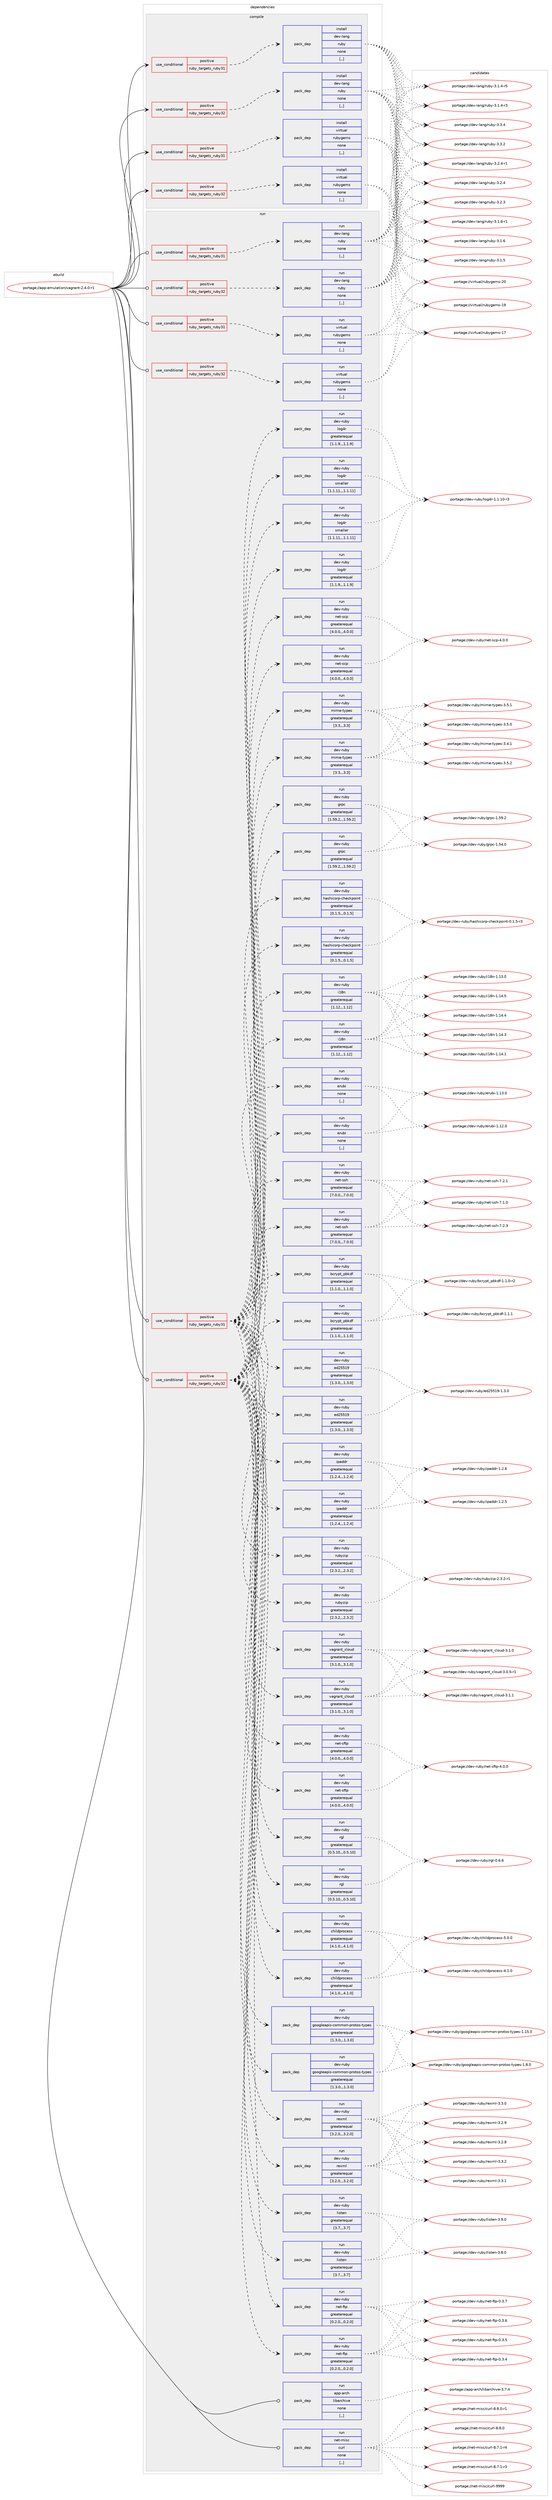 digraph prolog {

# *************
# Graph options
# *************

newrank=true;
concentrate=true;
compound=true;
graph [rankdir=LR,fontname=Helvetica,fontsize=10,ranksep=1.5];#, ranksep=2.5, nodesep=0.2];
edge  [arrowhead=vee];
node  [fontname=Helvetica,fontsize=10];

# **********
# The ebuild
# **********

subgraph cluster_leftcol {
color=gray;
label=<<i>ebuild</i>>;
id [label="portage://app-emulation/vagrant-2.4.0-r1", color=red, width=4, href="../app-emulation/vagrant-2.4.0-r1.svg"];
}

# ****************
# The dependencies
# ****************

subgraph cluster_midcol {
color=gray;
label=<<i>dependencies</i>>;
subgraph cluster_compile {
fillcolor="#eeeeee";
style=filled;
label=<<i>compile</i>>;
subgraph cond8923 {
dependency31355 [label=<<TABLE BORDER="0" CELLBORDER="1" CELLSPACING="0" CELLPADDING="4"><TR><TD ROWSPAN="3" CELLPADDING="10">use_conditional</TD></TR><TR><TD>positive</TD></TR><TR><TD>ruby_targets_ruby31</TD></TR></TABLE>>, shape=none, color=red];
subgraph pack22096 {
dependency31356 [label=<<TABLE BORDER="0" CELLBORDER="1" CELLSPACING="0" CELLPADDING="4" WIDTH="220"><TR><TD ROWSPAN="6" CELLPADDING="30">pack_dep</TD></TR><TR><TD WIDTH="110">install</TD></TR><TR><TD>dev-lang</TD></TR><TR><TD>ruby</TD></TR><TR><TD>none</TD></TR><TR><TD>[,,]</TD></TR></TABLE>>, shape=none, color=blue];
}
dependency31355:e -> dependency31356:w [weight=20,style="dashed",arrowhead="vee"];
}
id:e -> dependency31355:w [weight=20,style="solid",arrowhead="vee"];
subgraph cond8924 {
dependency31357 [label=<<TABLE BORDER="0" CELLBORDER="1" CELLSPACING="0" CELLPADDING="4"><TR><TD ROWSPAN="3" CELLPADDING="10">use_conditional</TD></TR><TR><TD>positive</TD></TR><TR><TD>ruby_targets_ruby31</TD></TR></TABLE>>, shape=none, color=red];
subgraph pack22097 {
dependency31358 [label=<<TABLE BORDER="0" CELLBORDER="1" CELLSPACING="0" CELLPADDING="4" WIDTH="220"><TR><TD ROWSPAN="6" CELLPADDING="30">pack_dep</TD></TR><TR><TD WIDTH="110">install</TD></TR><TR><TD>virtual</TD></TR><TR><TD>rubygems</TD></TR><TR><TD>none</TD></TR><TR><TD>[,,]</TD></TR></TABLE>>, shape=none, color=blue];
}
dependency31357:e -> dependency31358:w [weight=20,style="dashed",arrowhead="vee"];
}
id:e -> dependency31357:w [weight=20,style="solid",arrowhead="vee"];
subgraph cond8925 {
dependency31359 [label=<<TABLE BORDER="0" CELLBORDER="1" CELLSPACING="0" CELLPADDING="4"><TR><TD ROWSPAN="3" CELLPADDING="10">use_conditional</TD></TR><TR><TD>positive</TD></TR><TR><TD>ruby_targets_ruby32</TD></TR></TABLE>>, shape=none, color=red];
subgraph pack22098 {
dependency31360 [label=<<TABLE BORDER="0" CELLBORDER="1" CELLSPACING="0" CELLPADDING="4" WIDTH="220"><TR><TD ROWSPAN="6" CELLPADDING="30">pack_dep</TD></TR><TR><TD WIDTH="110">install</TD></TR><TR><TD>dev-lang</TD></TR><TR><TD>ruby</TD></TR><TR><TD>none</TD></TR><TR><TD>[,,]</TD></TR></TABLE>>, shape=none, color=blue];
}
dependency31359:e -> dependency31360:w [weight=20,style="dashed",arrowhead="vee"];
}
id:e -> dependency31359:w [weight=20,style="solid",arrowhead="vee"];
subgraph cond8926 {
dependency31361 [label=<<TABLE BORDER="0" CELLBORDER="1" CELLSPACING="0" CELLPADDING="4"><TR><TD ROWSPAN="3" CELLPADDING="10">use_conditional</TD></TR><TR><TD>positive</TD></TR><TR><TD>ruby_targets_ruby32</TD></TR></TABLE>>, shape=none, color=red];
subgraph pack22099 {
dependency31362 [label=<<TABLE BORDER="0" CELLBORDER="1" CELLSPACING="0" CELLPADDING="4" WIDTH="220"><TR><TD ROWSPAN="6" CELLPADDING="30">pack_dep</TD></TR><TR><TD WIDTH="110">install</TD></TR><TR><TD>virtual</TD></TR><TR><TD>rubygems</TD></TR><TR><TD>none</TD></TR><TR><TD>[,,]</TD></TR></TABLE>>, shape=none, color=blue];
}
dependency31361:e -> dependency31362:w [weight=20,style="dashed",arrowhead="vee"];
}
id:e -> dependency31361:w [weight=20,style="solid",arrowhead="vee"];
}
subgraph cluster_compileandrun {
fillcolor="#eeeeee";
style=filled;
label=<<i>compile and run</i>>;
}
subgraph cluster_run {
fillcolor="#eeeeee";
style=filled;
label=<<i>run</i>>;
subgraph cond8927 {
dependency31363 [label=<<TABLE BORDER="0" CELLBORDER="1" CELLSPACING="0" CELLPADDING="4"><TR><TD ROWSPAN="3" CELLPADDING="10">use_conditional</TD></TR><TR><TD>positive</TD></TR><TR><TD>ruby_targets_ruby31</TD></TR></TABLE>>, shape=none, color=red];
subgraph pack22100 {
dependency31364 [label=<<TABLE BORDER="0" CELLBORDER="1" CELLSPACING="0" CELLPADDING="4" WIDTH="220"><TR><TD ROWSPAN="6" CELLPADDING="30">pack_dep</TD></TR><TR><TD WIDTH="110">run</TD></TR><TR><TD>dev-lang</TD></TR><TR><TD>ruby</TD></TR><TR><TD>none</TD></TR><TR><TD>[,,]</TD></TR></TABLE>>, shape=none, color=blue];
}
dependency31363:e -> dependency31364:w [weight=20,style="dashed",arrowhead="vee"];
}
id:e -> dependency31363:w [weight=20,style="solid",arrowhead="odot"];
subgraph cond8928 {
dependency31365 [label=<<TABLE BORDER="0" CELLBORDER="1" CELLSPACING="0" CELLPADDING="4"><TR><TD ROWSPAN="3" CELLPADDING="10">use_conditional</TD></TR><TR><TD>positive</TD></TR><TR><TD>ruby_targets_ruby31</TD></TR></TABLE>>, shape=none, color=red];
subgraph pack22101 {
dependency31366 [label=<<TABLE BORDER="0" CELLBORDER="1" CELLSPACING="0" CELLPADDING="4" WIDTH="220"><TR><TD ROWSPAN="6" CELLPADDING="30">pack_dep</TD></TR><TR><TD WIDTH="110">run</TD></TR><TR><TD>dev-ruby</TD></TR><TR><TD>bcrypt_pbkdf</TD></TR><TR><TD>greaterequal</TD></TR><TR><TD>[1.1.0,,,1.1.0]</TD></TR></TABLE>>, shape=none, color=blue];
}
dependency31365:e -> dependency31366:w [weight=20,style="dashed",arrowhead="vee"];
subgraph pack22102 {
dependency31367 [label=<<TABLE BORDER="0" CELLBORDER="1" CELLSPACING="0" CELLPADDING="4" WIDTH="220"><TR><TD ROWSPAN="6" CELLPADDING="30">pack_dep</TD></TR><TR><TD WIDTH="110">run</TD></TR><TR><TD>dev-ruby</TD></TR><TR><TD>childprocess</TD></TR><TR><TD>greaterequal</TD></TR><TR><TD>[4.1.0,,,4.1.0]</TD></TR></TABLE>>, shape=none, color=blue];
}
dependency31365:e -> dependency31367:w [weight=20,style="dashed",arrowhead="vee"];
subgraph pack22103 {
dependency31368 [label=<<TABLE BORDER="0" CELLBORDER="1" CELLSPACING="0" CELLPADDING="4" WIDTH="220"><TR><TD ROWSPAN="6" CELLPADDING="30">pack_dep</TD></TR><TR><TD WIDTH="110">run</TD></TR><TR><TD>dev-ruby</TD></TR><TR><TD>ed25519</TD></TR><TR><TD>greaterequal</TD></TR><TR><TD>[1.3.0,,,1.3.0]</TD></TR></TABLE>>, shape=none, color=blue];
}
dependency31365:e -> dependency31368:w [weight=20,style="dashed",arrowhead="vee"];
subgraph pack22104 {
dependency31369 [label=<<TABLE BORDER="0" CELLBORDER="1" CELLSPACING="0" CELLPADDING="4" WIDTH="220"><TR><TD ROWSPAN="6" CELLPADDING="30">pack_dep</TD></TR><TR><TD WIDTH="110">run</TD></TR><TR><TD>dev-ruby</TD></TR><TR><TD>erubi</TD></TR><TR><TD>none</TD></TR><TR><TD>[,,]</TD></TR></TABLE>>, shape=none, color=blue];
}
dependency31365:e -> dependency31369:w [weight=20,style="dashed",arrowhead="vee"];
subgraph pack22105 {
dependency31370 [label=<<TABLE BORDER="0" CELLBORDER="1" CELLSPACING="0" CELLPADDING="4" WIDTH="220"><TR><TD ROWSPAN="6" CELLPADDING="30">pack_dep</TD></TR><TR><TD WIDTH="110">run</TD></TR><TR><TD>dev-ruby</TD></TR><TR><TD>googleapis-common-protos-types</TD></TR><TR><TD>greaterequal</TD></TR><TR><TD>[1.3.0,,,1.3.0]</TD></TR></TABLE>>, shape=none, color=blue];
}
dependency31365:e -> dependency31370:w [weight=20,style="dashed",arrowhead="vee"];
subgraph pack22106 {
dependency31371 [label=<<TABLE BORDER="0" CELLBORDER="1" CELLSPACING="0" CELLPADDING="4" WIDTH="220"><TR><TD ROWSPAN="6" CELLPADDING="30">pack_dep</TD></TR><TR><TD WIDTH="110">run</TD></TR><TR><TD>dev-ruby</TD></TR><TR><TD>grpc</TD></TR><TR><TD>greaterequal</TD></TR><TR><TD>[1.59.2,,,1.59.2]</TD></TR></TABLE>>, shape=none, color=blue];
}
dependency31365:e -> dependency31371:w [weight=20,style="dashed",arrowhead="vee"];
subgraph pack22107 {
dependency31372 [label=<<TABLE BORDER="0" CELLBORDER="1" CELLSPACING="0" CELLPADDING="4" WIDTH="220"><TR><TD ROWSPAN="6" CELLPADDING="30">pack_dep</TD></TR><TR><TD WIDTH="110">run</TD></TR><TR><TD>dev-ruby</TD></TR><TR><TD>hashicorp-checkpoint</TD></TR><TR><TD>greaterequal</TD></TR><TR><TD>[0.1.5,,,0.1.5]</TD></TR></TABLE>>, shape=none, color=blue];
}
dependency31365:e -> dependency31372:w [weight=20,style="dashed",arrowhead="vee"];
subgraph pack22108 {
dependency31373 [label=<<TABLE BORDER="0" CELLBORDER="1" CELLSPACING="0" CELLPADDING="4" WIDTH="220"><TR><TD ROWSPAN="6" CELLPADDING="30">pack_dep</TD></TR><TR><TD WIDTH="110">run</TD></TR><TR><TD>dev-ruby</TD></TR><TR><TD>i18n</TD></TR><TR><TD>greaterequal</TD></TR><TR><TD>[1.12,,,1.12]</TD></TR></TABLE>>, shape=none, color=blue];
}
dependency31365:e -> dependency31373:w [weight=20,style="dashed",arrowhead="vee"];
subgraph pack22109 {
dependency31374 [label=<<TABLE BORDER="0" CELLBORDER="1" CELLSPACING="0" CELLPADDING="4" WIDTH="220"><TR><TD ROWSPAN="6" CELLPADDING="30">pack_dep</TD></TR><TR><TD WIDTH="110">run</TD></TR><TR><TD>dev-ruby</TD></TR><TR><TD>listen</TD></TR><TR><TD>greaterequal</TD></TR><TR><TD>[3.7,,,3.7]</TD></TR></TABLE>>, shape=none, color=blue];
}
dependency31365:e -> dependency31374:w [weight=20,style="dashed",arrowhead="vee"];
subgraph pack22110 {
dependency31375 [label=<<TABLE BORDER="0" CELLBORDER="1" CELLSPACING="0" CELLPADDING="4" WIDTH="220"><TR><TD ROWSPAN="6" CELLPADDING="30">pack_dep</TD></TR><TR><TD WIDTH="110">run</TD></TR><TR><TD>dev-ruby</TD></TR><TR><TD>log4r</TD></TR><TR><TD>greaterequal</TD></TR><TR><TD>[1.1.9,,,1.1.9]</TD></TR></TABLE>>, shape=none, color=blue];
}
dependency31365:e -> dependency31375:w [weight=20,style="dashed",arrowhead="vee"];
subgraph pack22111 {
dependency31376 [label=<<TABLE BORDER="0" CELLBORDER="1" CELLSPACING="0" CELLPADDING="4" WIDTH="220"><TR><TD ROWSPAN="6" CELLPADDING="30">pack_dep</TD></TR><TR><TD WIDTH="110">run</TD></TR><TR><TD>dev-ruby</TD></TR><TR><TD>log4r</TD></TR><TR><TD>smaller</TD></TR><TR><TD>[1.1.11,,,1.1.11]</TD></TR></TABLE>>, shape=none, color=blue];
}
dependency31365:e -> dependency31376:w [weight=20,style="dashed",arrowhead="vee"];
subgraph pack22112 {
dependency31377 [label=<<TABLE BORDER="0" CELLBORDER="1" CELLSPACING="0" CELLPADDING="4" WIDTH="220"><TR><TD ROWSPAN="6" CELLPADDING="30">pack_dep</TD></TR><TR><TD WIDTH="110">run</TD></TR><TR><TD>dev-ruby</TD></TR><TR><TD>mime-types</TD></TR><TR><TD>greaterequal</TD></TR><TR><TD>[3.3,,,3.3]</TD></TR></TABLE>>, shape=none, color=blue];
}
dependency31365:e -> dependency31377:w [weight=20,style="dashed",arrowhead="vee"];
subgraph pack22113 {
dependency31378 [label=<<TABLE BORDER="0" CELLBORDER="1" CELLSPACING="0" CELLPADDING="4" WIDTH="220"><TR><TD ROWSPAN="6" CELLPADDING="30">pack_dep</TD></TR><TR><TD WIDTH="110">run</TD></TR><TR><TD>dev-ruby</TD></TR><TR><TD>net-ftp</TD></TR><TR><TD>greaterequal</TD></TR><TR><TD>[0.2.0,,,0.2.0]</TD></TR></TABLE>>, shape=none, color=blue];
}
dependency31365:e -> dependency31378:w [weight=20,style="dashed",arrowhead="vee"];
subgraph pack22114 {
dependency31379 [label=<<TABLE BORDER="0" CELLBORDER="1" CELLSPACING="0" CELLPADDING="4" WIDTH="220"><TR><TD ROWSPAN="6" CELLPADDING="30">pack_dep</TD></TR><TR><TD WIDTH="110">run</TD></TR><TR><TD>dev-ruby</TD></TR><TR><TD>net-ssh</TD></TR><TR><TD>greaterequal</TD></TR><TR><TD>[7.0.0,,,7.0.0]</TD></TR></TABLE>>, shape=none, color=blue];
}
dependency31365:e -> dependency31379:w [weight=20,style="dashed",arrowhead="vee"];
subgraph pack22115 {
dependency31380 [label=<<TABLE BORDER="0" CELLBORDER="1" CELLSPACING="0" CELLPADDING="4" WIDTH="220"><TR><TD ROWSPAN="6" CELLPADDING="30">pack_dep</TD></TR><TR><TD WIDTH="110">run</TD></TR><TR><TD>dev-ruby</TD></TR><TR><TD>net-sftp</TD></TR><TR><TD>greaterequal</TD></TR><TR><TD>[4.0.0,,,4.0.0]</TD></TR></TABLE>>, shape=none, color=blue];
}
dependency31365:e -> dependency31380:w [weight=20,style="dashed",arrowhead="vee"];
subgraph pack22116 {
dependency31381 [label=<<TABLE BORDER="0" CELLBORDER="1" CELLSPACING="0" CELLPADDING="4" WIDTH="220"><TR><TD ROWSPAN="6" CELLPADDING="30">pack_dep</TD></TR><TR><TD WIDTH="110">run</TD></TR><TR><TD>dev-ruby</TD></TR><TR><TD>net-scp</TD></TR><TR><TD>greaterequal</TD></TR><TR><TD>[4.0.0,,,4.0.0]</TD></TR></TABLE>>, shape=none, color=blue];
}
dependency31365:e -> dependency31381:w [weight=20,style="dashed",arrowhead="vee"];
subgraph pack22117 {
dependency31382 [label=<<TABLE BORDER="0" CELLBORDER="1" CELLSPACING="0" CELLPADDING="4" WIDTH="220"><TR><TD ROWSPAN="6" CELLPADDING="30">pack_dep</TD></TR><TR><TD WIDTH="110">run</TD></TR><TR><TD>dev-ruby</TD></TR><TR><TD>rexml</TD></TR><TR><TD>greaterequal</TD></TR><TR><TD>[3.2.0,,,3.2.0]</TD></TR></TABLE>>, shape=none, color=blue];
}
dependency31365:e -> dependency31382:w [weight=20,style="dashed",arrowhead="vee"];
subgraph pack22118 {
dependency31383 [label=<<TABLE BORDER="0" CELLBORDER="1" CELLSPACING="0" CELLPADDING="4" WIDTH="220"><TR><TD ROWSPAN="6" CELLPADDING="30">pack_dep</TD></TR><TR><TD WIDTH="110">run</TD></TR><TR><TD>dev-ruby</TD></TR><TR><TD>rgl</TD></TR><TR><TD>greaterequal</TD></TR><TR><TD>[0.5.10,,,0.5.10]</TD></TR></TABLE>>, shape=none, color=blue];
}
dependency31365:e -> dependency31383:w [weight=20,style="dashed",arrowhead="vee"];
subgraph pack22119 {
dependency31384 [label=<<TABLE BORDER="0" CELLBORDER="1" CELLSPACING="0" CELLPADDING="4" WIDTH="220"><TR><TD ROWSPAN="6" CELLPADDING="30">pack_dep</TD></TR><TR><TD WIDTH="110">run</TD></TR><TR><TD>dev-ruby</TD></TR><TR><TD>rubyzip</TD></TR><TR><TD>greaterequal</TD></TR><TR><TD>[2.3.2,,,2.3.2]</TD></TR></TABLE>>, shape=none, color=blue];
}
dependency31365:e -> dependency31384:w [weight=20,style="dashed",arrowhead="vee"];
subgraph pack22120 {
dependency31385 [label=<<TABLE BORDER="0" CELLBORDER="1" CELLSPACING="0" CELLPADDING="4" WIDTH="220"><TR><TD ROWSPAN="6" CELLPADDING="30">pack_dep</TD></TR><TR><TD WIDTH="110">run</TD></TR><TR><TD>dev-ruby</TD></TR><TR><TD>vagrant_cloud</TD></TR><TR><TD>greaterequal</TD></TR><TR><TD>[3.1.0,,,3.1.0]</TD></TR></TABLE>>, shape=none, color=blue];
}
dependency31365:e -> dependency31385:w [weight=20,style="dashed",arrowhead="vee"];
subgraph pack22121 {
dependency31386 [label=<<TABLE BORDER="0" CELLBORDER="1" CELLSPACING="0" CELLPADDING="4" WIDTH="220"><TR><TD ROWSPAN="6" CELLPADDING="30">pack_dep</TD></TR><TR><TD WIDTH="110">run</TD></TR><TR><TD>dev-ruby</TD></TR><TR><TD>ipaddr</TD></TR><TR><TD>greaterequal</TD></TR><TR><TD>[1.2.4,,,1.2.4]</TD></TR></TABLE>>, shape=none, color=blue];
}
dependency31365:e -> dependency31386:w [weight=20,style="dashed",arrowhead="vee"];
}
id:e -> dependency31365:w [weight=20,style="solid",arrowhead="odot"];
subgraph cond8929 {
dependency31387 [label=<<TABLE BORDER="0" CELLBORDER="1" CELLSPACING="0" CELLPADDING="4"><TR><TD ROWSPAN="3" CELLPADDING="10">use_conditional</TD></TR><TR><TD>positive</TD></TR><TR><TD>ruby_targets_ruby31</TD></TR></TABLE>>, shape=none, color=red];
subgraph pack22122 {
dependency31388 [label=<<TABLE BORDER="0" CELLBORDER="1" CELLSPACING="0" CELLPADDING="4" WIDTH="220"><TR><TD ROWSPAN="6" CELLPADDING="30">pack_dep</TD></TR><TR><TD WIDTH="110">run</TD></TR><TR><TD>virtual</TD></TR><TR><TD>rubygems</TD></TR><TR><TD>none</TD></TR><TR><TD>[,,]</TD></TR></TABLE>>, shape=none, color=blue];
}
dependency31387:e -> dependency31388:w [weight=20,style="dashed",arrowhead="vee"];
}
id:e -> dependency31387:w [weight=20,style="solid",arrowhead="odot"];
subgraph cond8930 {
dependency31389 [label=<<TABLE BORDER="0" CELLBORDER="1" CELLSPACING="0" CELLPADDING="4"><TR><TD ROWSPAN="3" CELLPADDING="10">use_conditional</TD></TR><TR><TD>positive</TD></TR><TR><TD>ruby_targets_ruby32</TD></TR></TABLE>>, shape=none, color=red];
subgraph pack22123 {
dependency31390 [label=<<TABLE BORDER="0" CELLBORDER="1" CELLSPACING="0" CELLPADDING="4" WIDTH="220"><TR><TD ROWSPAN="6" CELLPADDING="30">pack_dep</TD></TR><TR><TD WIDTH="110">run</TD></TR><TR><TD>dev-lang</TD></TR><TR><TD>ruby</TD></TR><TR><TD>none</TD></TR><TR><TD>[,,]</TD></TR></TABLE>>, shape=none, color=blue];
}
dependency31389:e -> dependency31390:w [weight=20,style="dashed",arrowhead="vee"];
}
id:e -> dependency31389:w [weight=20,style="solid",arrowhead="odot"];
subgraph cond8931 {
dependency31391 [label=<<TABLE BORDER="0" CELLBORDER="1" CELLSPACING="0" CELLPADDING="4"><TR><TD ROWSPAN="3" CELLPADDING="10">use_conditional</TD></TR><TR><TD>positive</TD></TR><TR><TD>ruby_targets_ruby32</TD></TR></TABLE>>, shape=none, color=red];
subgraph pack22124 {
dependency31392 [label=<<TABLE BORDER="0" CELLBORDER="1" CELLSPACING="0" CELLPADDING="4" WIDTH="220"><TR><TD ROWSPAN="6" CELLPADDING="30">pack_dep</TD></TR><TR><TD WIDTH="110">run</TD></TR><TR><TD>dev-ruby</TD></TR><TR><TD>bcrypt_pbkdf</TD></TR><TR><TD>greaterequal</TD></TR><TR><TD>[1.1.0,,,1.1.0]</TD></TR></TABLE>>, shape=none, color=blue];
}
dependency31391:e -> dependency31392:w [weight=20,style="dashed",arrowhead="vee"];
subgraph pack22125 {
dependency31393 [label=<<TABLE BORDER="0" CELLBORDER="1" CELLSPACING="0" CELLPADDING="4" WIDTH="220"><TR><TD ROWSPAN="6" CELLPADDING="30">pack_dep</TD></TR><TR><TD WIDTH="110">run</TD></TR><TR><TD>dev-ruby</TD></TR><TR><TD>childprocess</TD></TR><TR><TD>greaterequal</TD></TR><TR><TD>[4.1.0,,,4.1.0]</TD></TR></TABLE>>, shape=none, color=blue];
}
dependency31391:e -> dependency31393:w [weight=20,style="dashed",arrowhead="vee"];
subgraph pack22126 {
dependency31394 [label=<<TABLE BORDER="0" CELLBORDER="1" CELLSPACING="0" CELLPADDING="4" WIDTH="220"><TR><TD ROWSPAN="6" CELLPADDING="30">pack_dep</TD></TR><TR><TD WIDTH="110">run</TD></TR><TR><TD>dev-ruby</TD></TR><TR><TD>ed25519</TD></TR><TR><TD>greaterequal</TD></TR><TR><TD>[1.3.0,,,1.3.0]</TD></TR></TABLE>>, shape=none, color=blue];
}
dependency31391:e -> dependency31394:w [weight=20,style="dashed",arrowhead="vee"];
subgraph pack22127 {
dependency31395 [label=<<TABLE BORDER="0" CELLBORDER="1" CELLSPACING="0" CELLPADDING="4" WIDTH="220"><TR><TD ROWSPAN="6" CELLPADDING="30">pack_dep</TD></TR><TR><TD WIDTH="110">run</TD></TR><TR><TD>dev-ruby</TD></TR><TR><TD>erubi</TD></TR><TR><TD>none</TD></TR><TR><TD>[,,]</TD></TR></TABLE>>, shape=none, color=blue];
}
dependency31391:e -> dependency31395:w [weight=20,style="dashed",arrowhead="vee"];
subgraph pack22128 {
dependency31396 [label=<<TABLE BORDER="0" CELLBORDER="1" CELLSPACING="0" CELLPADDING="4" WIDTH="220"><TR><TD ROWSPAN="6" CELLPADDING="30">pack_dep</TD></TR><TR><TD WIDTH="110">run</TD></TR><TR><TD>dev-ruby</TD></TR><TR><TD>googleapis-common-protos-types</TD></TR><TR><TD>greaterequal</TD></TR><TR><TD>[1.3.0,,,1.3.0]</TD></TR></TABLE>>, shape=none, color=blue];
}
dependency31391:e -> dependency31396:w [weight=20,style="dashed",arrowhead="vee"];
subgraph pack22129 {
dependency31397 [label=<<TABLE BORDER="0" CELLBORDER="1" CELLSPACING="0" CELLPADDING="4" WIDTH="220"><TR><TD ROWSPAN="6" CELLPADDING="30">pack_dep</TD></TR><TR><TD WIDTH="110">run</TD></TR><TR><TD>dev-ruby</TD></TR><TR><TD>grpc</TD></TR><TR><TD>greaterequal</TD></TR><TR><TD>[1.59.2,,,1.59.2]</TD></TR></TABLE>>, shape=none, color=blue];
}
dependency31391:e -> dependency31397:w [weight=20,style="dashed",arrowhead="vee"];
subgraph pack22130 {
dependency31398 [label=<<TABLE BORDER="0" CELLBORDER="1" CELLSPACING="0" CELLPADDING="4" WIDTH="220"><TR><TD ROWSPAN="6" CELLPADDING="30">pack_dep</TD></TR><TR><TD WIDTH="110">run</TD></TR><TR><TD>dev-ruby</TD></TR><TR><TD>hashicorp-checkpoint</TD></TR><TR><TD>greaterequal</TD></TR><TR><TD>[0.1.5,,,0.1.5]</TD></TR></TABLE>>, shape=none, color=blue];
}
dependency31391:e -> dependency31398:w [weight=20,style="dashed",arrowhead="vee"];
subgraph pack22131 {
dependency31399 [label=<<TABLE BORDER="0" CELLBORDER="1" CELLSPACING="0" CELLPADDING="4" WIDTH="220"><TR><TD ROWSPAN="6" CELLPADDING="30">pack_dep</TD></TR><TR><TD WIDTH="110">run</TD></TR><TR><TD>dev-ruby</TD></TR><TR><TD>i18n</TD></TR><TR><TD>greaterequal</TD></TR><TR><TD>[1.12,,,1.12]</TD></TR></TABLE>>, shape=none, color=blue];
}
dependency31391:e -> dependency31399:w [weight=20,style="dashed",arrowhead="vee"];
subgraph pack22132 {
dependency31400 [label=<<TABLE BORDER="0" CELLBORDER="1" CELLSPACING="0" CELLPADDING="4" WIDTH="220"><TR><TD ROWSPAN="6" CELLPADDING="30">pack_dep</TD></TR><TR><TD WIDTH="110">run</TD></TR><TR><TD>dev-ruby</TD></TR><TR><TD>listen</TD></TR><TR><TD>greaterequal</TD></TR><TR><TD>[3.7,,,3.7]</TD></TR></TABLE>>, shape=none, color=blue];
}
dependency31391:e -> dependency31400:w [weight=20,style="dashed",arrowhead="vee"];
subgraph pack22133 {
dependency31401 [label=<<TABLE BORDER="0" CELLBORDER="1" CELLSPACING="0" CELLPADDING="4" WIDTH="220"><TR><TD ROWSPAN="6" CELLPADDING="30">pack_dep</TD></TR><TR><TD WIDTH="110">run</TD></TR><TR><TD>dev-ruby</TD></TR><TR><TD>log4r</TD></TR><TR><TD>greaterequal</TD></TR><TR><TD>[1.1.9,,,1.1.9]</TD></TR></TABLE>>, shape=none, color=blue];
}
dependency31391:e -> dependency31401:w [weight=20,style="dashed",arrowhead="vee"];
subgraph pack22134 {
dependency31402 [label=<<TABLE BORDER="0" CELLBORDER="1" CELLSPACING="0" CELLPADDING="4" WIDTH="220"><TR><TD ROWSPAN="6" CELLPADDING="30">pack_dep</TD></TR><TR><TD WIDTH="110">run</TD></TR><TR><TD>dev-ruby</TD></TR><TR><TD>log4r</TD></TR><TR><TD>smaller</TD></TR><TR><TD>[1.1.11,,,1.1.11]</TD></TR></TABLE>>, shape=none, color=blue];
}
dependency31391:e -> dependency31402:w [weight=20,style="dashed",arrowhead="vee"];
subgraph pack22135 {
dependency31403 [label=<<TABLE BORDER="0" CELLBORDER="1" CELLSPACING="0" CELLPADDING="4" WIDTH="220"><TR><TD ROWSPAN="6" CELLPADDING="30">pack_dep</TD></TR><TR><TD WIDTH="110">run</TD></TR><TR><TD>dev-ruby</TD></TR><TR><TD>mime-types</TD></TR><TR><TD>greaterequal</TD></TR><TR><TD>[3.3,,,3.3]</TD></TR></TABLE>>, shape=none, color=blue];
}
dependency31391:e -> dependency31403:w [weight=20,style="dashed",arrowhead="vee"];
subgraph pack22136 {
dependency31404 [label=<<TABLE BORDER="0" CELLBORDER="1" CELLSPACING="0" CELLPADDING="4" WIDTH="220"><TR><TD ROWSPAN="6" CELLPADDING="30">pack_dep</TD></TR><TR><TD WIDTH="110">run</TD></TR><TR><TD>dev-ruby</TD></TR><TR><TD>net-ftp</TD></TR><TR><TD>greaterequal</TD></TR><TR><TD>[0.2.0,,,0.2.0]</TD></TR></TABLE>>, shape=none, color=blue];
}
dependency31391:e -> dependency31404:w [weight=20,style="dashed",arrowhead="vee"];
subgraph pack22137 {
dependency31405 [label=<<TABLE BORDER="0" CELLBORDER="1" CELLSPACING="0" CELLPADDING="4" WIDTH="220"><TR><TD ROWSPAN="6" CELLPADDING="30">pack_dep</TD></TR><TR><TD WIDTH="110">run</TD></TR><TR><TD>dev-ruby</TD></TR><TR><TD>net-ssh</TD></TR><TR><TD>greaterequal</TD></TR><TR><TD>[7.0.0,,,7.0.0]</TD></TR></TABLE>>, shape=none, color=blue];
}
dependency31391:e -> dependency31405:w [weight=20,style="dashed",arrowhead="vee"];
subgraph pack22138 {
dependency31406 [label=<<TABLE BORDER="0" CELLBORDER="1" CELLSPACING="0" CELLPADDING="4" WIDTH="220"><TR><TD ROWSPAN="6" CELLPADDING="30">pack_dep</TD></TR><TR><TD WIDTH="110">run</TD></TR><TR><TD>dev-ruby</TD></TR><TR><TD>net-sftp</TD></TR><TR><TD>greaterequal</TD></TR><TR><TD>[4.0.0,,,4.0.0]</TD></TR></TABLE>>, shape=none, color=blue];
}
dependency31391:e -> dependency31406:w [weight=20,style="dashed",arrowhead="vee"];
subgraph pack22139 {
dependency31407 [label=<<TABLE BORDER="0" CELLBORDER="1" CELLSPACING="0" CELLPADDING="4" WIDTH="220"><TR><TD ROWSPAN="6" CELLPADDING="30">pack_dep</TD></TR><TR><TD WIDTH="110">run</TD></TR><TR><TD>dev-ruby</TD></TR><TR><TD>net-scp</TD></TR><TR><TD>greaterequal</TD></TR><TR><TD>[4.0.0,,,4.0.0]</TD></TR></TABLE>>, shape=none, color=blue];
}
dependency31391:e -> dependency31407:w [weight=20,style="dashed",arrowhead="vee"];
subgraph pack22140 {
dependency31408 [label=<<TABLE BORDER="0" CELLBORDER="1" CELLSPACING="0" CELLPADDING="4" WIDTH="220"><TR><TD ROWSPAN="6" CELLPADDING="30">pack_dep</TD></TR><TR><TD WIDTH="110">run</TD></TR><TR><TD>dev-ruby</TD></TR><TR><TD>rexml</TD></TR><TR><TD>greaterequal</TD></TR><TR><TD>[3.2.0,,,3.2.0]</TD></TR></TABLE>>, shape=none, color=blue];
}
dependency31391:e -> dependency31408:w [weight=20,style="dashed",arrowhead="vee"];
subgraph pack22141 {
dependency31409 [label=<<TABLE BORDER="0" CELLBORDER="1" CELLSPACING="0" CELLPADDING="4" WIDTH="220"><TR><TD ROWSPAN="6" CELLPADDING="30">pack_dep</TD></TR><TR><TD WIDTH="110">run</TD></TR><TR><TD>dev-ruby</TD></TR><TR><TD>rgl</TD></TR><TR><TD>greaterequal</TD></TR><TR><TD>[0.5.10,,,0.5.10]</TD></TR></TABLE>>, shape=none, color=blue];
}
dependency31391:e -> dependency31409:w [weight=20,style="dashed",arrowhead="vee"];
subgraph pack22142 {
dependency31410 [label=<<TABLE BORDER="0" CELLBORDER="1" CELLSPACING="0" CELLPADDING="4" WIDTH="220"><TR><TD ROWSPAN="6" CELLPADDING="30">pack_dep</TD></TR><TR><TD WIDTH="110">run</TD></TR><TR><TD>dev-ruby</TD></TR><TR><TD>rubyzip</TD></TR><TR><TD>greaterequal</TD></TR><TR><TD>[2.3.2,,,2.3.2]</TD></TR></TABLE>>, shape=none, color=blue];
}
dependency31391:e -> dependency31410:w [weight=20,style="dashed",arrowhead="vee"];
subgraph pack22143 {
dependency31411 [label=<<TABLE BORDER="0" CELLBORDER="1" CELLSPACING="0" CELLPADDING="4" WIDTH="220"><TR><TD ROWSPAN="6" CELLPADDING="30">pack_dep</TD></TR><TR><TD WIDTH="110">run</TD></TR><TR><TD>dev-ruby</TD></TR><TR><TD>vagrant_cloud</TD></TR><TR><TD>greaterequal</TD></TR><TR><TD>[3.1.0,,,3.1.0]</TD></TR></TABLE>>, shape=none, color=blue];
}
dependency31391:e -> dependency31411:w [weight=20,style="dashed",arrowhead="vee"];
subgraph pack22144 {
dependency31412 [label=<<TABLE BORDER="0" CELLBORDER="1" CELLSPACING="0" CELLPADDING="4" WIDTH="220"><TR><TD ROWSPAN="6" CELLPADDING="30">pack_dep</TD></TR><TR><TD WIDTH="110">run</TD></TR><TR><TD>dev-ruby</TD></TR><TR><TD>ipaddr</TD></TR><TR><TD>greaterequal</TD></TR><TR><TD>[1.2.4,,,1.2.4]</TD></TR></TABLE>>, shape=none, color=blue];
}
dependency31391:e -> dependency31412:w [weight=20,style="dashed",arrowhead="vee"];
}
id:e -> dependency31391:w [weight=20,style="solid",arrowhead="odot"];
subgraph cond8932 {
dependency31413 [label=<<TABLE BORDER="0" CELLBORDER="1" CELLSPACING="0" CELLPADDING="4"><TR><TD ROWSPAN="3" CELLPADDING="10">use_conditional</TD></TR><TR><TD>positive</TD></TR><TR><TD>ruby_targets_ruby32</TD></TR></TABLE>>, shape=none, color=red];
subgraph pack22145 {
dependency31414 [label=<<TABLE BORDER="0" CELLBORDER="1" CELLSPACING="0" CELLPADDING="4" WIDTH="220"><TR><TD ROWSPAN="6" CELLPADDING="30">pack_dep</TD></TR><TR><TD WIDTH="110">run</TD></TR><TR><TD>virtual</TD></TR><TR><TD>rubygems</TD></TR><TR><TD>none</TD></TR><TR><TD>[,,]</TD></TR></TABLE>>, shape=none, color=blue];
}
dependency31413:e -> dependency31414:w [weight=20,style="dashed",arrowhead="vee"];
}
id:e -> dependency31413:w [weight=20,style="solid",arrowhead="odot"];
subgraph pack22146 {
dependency31415 [label=<<TABLE BORDER="0" CELLBORDER="1" CELLSPACING="0" CELLPADDING="4" WIDTH="220"><TR><TD ROWSPAN="6" CELLPADDING="30">pack_dep</TD></TR><TR><TD WIDTH="110">run</TD></TR><TR><TD>app-arch</TD></TR><TR><TD>libarchive</TD></TR><TR><TD>none</TD></TR><TR><TD>[,,]</TD></TR></TABLE>>, shape=none, color=blue];
}
id:e -> dependency31415:w [weight=20,style="solid",arrowhead="odot"];
subgraph pack22147 {
dependency31416 [label=<<TABLE BORDER="0" CELLBORDER="1" CELLSPACING="0" CELLPADDING="4" WIDTH="220"><TR><TD ROWSPAN="6" CELLPADDING="30">pack_dep</TD></TR><TR><TD WIDTH="110">run</TD></TR><TR><TD>net-misc</TD></TR><TR><TD>curl</TD></TR><TR><TD>none</TD></TR><TR><TD>[,,]</TD></TR></TABLE>>, shape=none, color=blue];
}
id:e -> dependency31416:w [weight=20,style="solid",arrowhead="odot"];
}
}

# **************
# The candidates
# **************

subgraph cluster_choices {
rank=same;
color=gray;
label=<<i>candidates</i>>;

subgraph choice22096 {
color=black;
nodesep=1;
choice10010111845108971101034711411798121455146514652 [label="portage://dev-lang/ruby-3.3.4", color=red, width=4,href="../dev-lang/ruby-3.3.4.svg"];
choice10010111845108971101034711411798121455146514650 [label="portage://dev-lang/ruby-3.3.2", color=red, width=4,href="../dev-lang/ruby-3.3.2.svg"];
choice100101118451089711010347114117981214551465046524511449 [label="portage://dev-lang/ruby-3.2.4-r1", color=red, width=4,href="../dev-lang/ruby-3.2.4-r1.svg"];
choice10010111845108971101034711411798121455146504652 [label="portage://dev-lang/ruby-3.2.4", color=red, width=4,href="../dev-lang/ruby-3.2.4.svg"];
choice10010111845108971101034711411798121455146504651 [label="portage://dev-lang/ruby-3.2.3", color=red, width=4,href="../dev-lang/ruby-3.2.3.svg"];
choice100101118451089711010347114117981214551464946544511449 [label="portage://dev-lang/ruby-3.1.6-r1", color=red, width=4,href="../dev-lang/ruby-3.1.6-r1.svg"];
choice10010111845108971101034711411798121455146494654 [label="portage://dev-lang/ruby-3.1.6", color=red, width=4,href="../dev-lang/ruby-3.1.6.svg"];
choice10010111845108971101034711411798121455146494653 [label="portage://dev-lang/ruby-3.1.5", color=red, width=4,href="../dev-lang/ruby-3.1.5.svg"];
choice100101118451089711010347114117981214551464946524511453 [label="portage://dev-lang/ruby-3.1.4-r5", color=red, width=4,href="../dev-lang/ruby-3.1.4-r5.svg"];
choice100101118451089711010347114117981214551464946524511451 [label="portage://dev-lang/ruby-3.1.4-r3", color=red, width=4,href="../dev-lang/ruby-3.1.4-r3.svg"];
dependency31356:e -> choice10010111845108971101034711411798121455146514652:w [style=dotted,weight="100"];
dependency31356:e -> choice10010111845108971101034711411798121455146514650:w [style=dotted,weight="100"];
dependency31356:e -> choice100101118451089711010347114117981214551465046524511449:w [style=dotted,weight="100"];
dependency31356:e -> choice10010111845108971101034711411798121455146504652:w [style=dotted,weight="100"];
dependency31356:e -> choice10010111845108971101034711411798121455146504651:w [style=dotted,weight="100"];
dependency31356:e -> choice100101118451089711010347114117981214551464946544511449:w [style=dotted,weight="100"];
dependency31356:e -> choice10010111845108971101034711411798121455146494654:w [style=dotted,weight="100"];
dependency31356:e -> choice10010111845108971101034711411798121455146494653:w [style=dotted,weight="100"];
dependency31356:e -> choice100101118451089711010347114117981214551464946524511453:w [style=dotted,weight="100"];
dependency31356:e -> choice100101118451089711010347114117981214551464946524511451:w [style=dotted,weight="100"];
}
subgraph choice22097 {
color=black;
nodesep=1;
choice118105114116117971084711411798121103101109115455048 [label="portage://virtual/rubygems-20", color=red, width=4,href="../virtual/rubygems-20.svg"];
choice118105114116117971084711411798121103101109115454957 [label="portage://virtual/rubygems-19", color=red, width=4,href="../virtual/rubygems-19.svg"];
choice118105114116117971084711411798121103101109115454955 [label="portage://virtual/rubygems-17", color=red, width=4,href="../virtual/rubygems-17.svg"];
dependency31358:e -> choice118105114116117971084711411798121103101109115455048:w [style=dotted,weight="100"];
dependency31358:e -> choice118105114116117971084711411798121103101109115454957:w [style=dotted,weight="100"];
dependency31358:e -> choice118105114116117971084711411798121103101109115454955:w [style=dotted,weight="100"];
}
subgraph choice22098 {
color=black;
nodesep=1;
choice10010111845108971101034711411798121455146514652 [label="portage://dev-lang/ruby-3.3.4", color=red, width=4,href="../dev-lang/ruby-3.3.4.svg"];
choice10010111845108971101034711411798121455146514650 [label="portage://dev-lang/ruby-3.3.2", color=red, width=4,href="../dev-lang/ruby-3.3.2.svg"];
choice100101118451089711010347114117981214551465046524511449 [label="portage://dev-lang/ruby-3.2.4-r1", color=red, width=4,href="../dev-lang/ruby-3.2.4-r1.svg"];
choice10010111845108971101034711411798121455146504652 [label="portage://dev-lang/ruby-3.2.4", color=red, width=4,href="../dev-lang/ruby-3.2.4.svg"];
choice10010111845108971101034711411798121455146504651 [label="portage://dev-lang/ruby-3.2.3", color=red, width=4,href="../dev-lang/ruby-3.2.3.svg"];
choice100101118451089711010347114117981214551464946544511449 [label="portage://dev-lang/ruby-3.1.6-r1", color=red, width=4,href="../dev-lang/ruby-3.1.6-r1.svg"];
choice10010111845108971101034711411798121455146494654 [label="portage://dev-lang/ruby-3.1.6", color=red, width=4,href="../dev-lang/ruby-3.1.6.svg"];
choice10010111845108971101034711411798121455146494653 [label="portage://dev-lang/ruby-3.1.5", color=red, width=4,href="../dev-lang/ruby-3.1.5.svg"];
choice100101118451089711010347114117981214551464946524511453 [label="portage://dev-lang/ruby-3.1.4-r5", color=red, width=4,href="../dev-lang/ruby-3.1.4-r5.svg"];
choice100101118451089711010347114117981214551464946524511451 [label="portage://dev-lang/ruby-3.1.4-r3", color=red, width=4,href="../dev-lang/ruby-3.1.4-r3.svg"];
dependency31360:e -> choice10010111845108971101034711411798121455146514652:w [style=dotted,weight="100"];
dependency31360:e -> choice10010111845108971101034711411798121455146514650:w [style=dotted,weight="100"];
dependency31360:e -> choice100101118451089711010347114117981214551465046524511449:w [style=dotted,weight="100"];
dependency31360:e -> choice10010111845108971101034711411798121455146504652:w [style=dotted,weight="100"];
dependency31360:e -> choice10010111845108971101034711411798121455146504651:w [style=dotted,weight="100"];
dependency31360:e -> choice100101118451089711010347114117981214551464946544511449:w [style=dotted,weight="100"];
dependency31360:e -> choice10010111845108971101034711411798121455146494654:w [style=dotted,weight="100"];
dependency31360:e -> choice10010111845108971101034711411798121455146494653:w [style=dotted,weight="100"];
dependency31360:e -> choice100101118451089711010347114117981214551464946524511453:w [style=dotted,weight="100"];
dependency31360:e -> choice100101118451089711010347114117981214551464946524511451:w [style=dotted,weight="100"];
}
subgraph choice22099 {
color=black;
nodesep=1;
choice118105114116117971084711411798121103101109115455048 [label="portage://virtual/rubygems-20", color=red, width=4,href="../virtual/rubygems-20.svg"];
choice118105114116117971084711411798121103101109115454957 [label="portage://virtual/rubygems-19", color=red, width=4,href="../virtual/rubygems-19.svg"];
choice118105114116117971084711411798121103101109115454955 [label="portage://virtual/rubygems-17", color=red, width=4,href="../virtual/rubygems-17.svg"];
dependency31362:e -> choice118105114116117971084711411798121103101109115455048:w [style=dotted,weight="100"];
dependency31362:e -> choice118105114116117971084711411798121103101109115454957:w [style=dotted,weight="100"];
dependency31362:e -> choice118105114116117971084711411798121103101109115454955:w [style=dotted,weight="100"];
}
subgraph choice22100 {
color=black;
nodesep=1;
choice10010111845108971101034711411798121455146514652 [label="portage://dev-lang/ruby-3.3.4", color=red, width=4,href="../dev-lang/ruby-3.3.4.svg"];
choice10010111845108971101034711411798121455146514650 [label="portage://dev-lang/ruby-3.3.2", color=red, width=4,href="../dev-lang/ruby-3.3.2.svg"];
choice100101118451089711010347114117981214551465046524511449 [label="portage://dev-lang/ruby-3.2.4-r1", color=red, width=4,href="../dev-lang/ruby-3.2.4-r1.svg"];
choice10010111845108971101034711411798121455146504652 [label="portage://dev-lang/ruby-3.2.4", color=red, width=4,href="../dev-lang/ruby-3.2.4.svg"];
choice10010111845108971101034711411798121455146504651 [label="portage://dev-lang/ruby-3.2.3", color=red, width=4,href="../dev-lang/ruby-3.2.3.svg"];
choice100101118451089711010347114117981214551464946544511449 [label="portage://dev-lang/ruby-3.1.6-r1", color=red, width=4,href="../dev-lang/ruby-3.1.6-r1.svg"];
choice10010111845108971101034711411798121455146494654 [label="portage://dev-lang/ruby-3.1.6", color=red, width=4,href="../dev-lang/ruby-3.1.6.svg"];
choice10010111845108971101034711411798121455146494653 [label="portage://dev-lang/ruby-3.1.5", color=red, width=4,href="../dev-lang/ruby-3.1.5.svg"];
choice100101118451089711010347114117981214551464946524511453 [label="portage://dev-lang/ruby-3.1.4-r5", color=red, width=4,href="../dev-lang/ruby-3.1.4-r5.svg"];
choice100101118451089711010347114117981214551464946524511451 [label="portage://dev-lang/ruby-3.1.4-r3", color=red, width=4,href="../dev-lang/ruby-3.1.4-r3.svg"];
dependency31364:e -> choice10010111845108971101034711411798121455146514652:w [style=dotted,weight="100"];
dependency31364:e -> choice10010111845108971101034711411798121455146514650:w [style=dotted,weight="100"];
dependency31364:e -> choice100101118451089711010347114117981214551465046524511449:w [style=dotted,weight="100"];
dependency31364:e -> choice10010111845108971101034711411798121455146504652:w [style=dotted,weight="100"];
dependency31364:e -> choice10010111845108971101034711411798121455146504651:w [style=dotted,weight="100"];
dependency31364:e -> choice100101118451089711010347114117981214551464946544511449:w [style=dotted,weight="100"];
dependency31364:e -> choice10010111845108971101034711411798121455146494654:w [style=dotted,weight="100"];
dependency31364:e -> choice10010111845108971101034711411798121455146494653:w [style=dotted,weight="100"];
dependency31364:e -> choice100101118451089711010347114117981214551464946524511453:w [style=dotted,weight="100"];
dependency31364:e -> choice100101118451089711010347114117981214551464946524511451:w [style=dotted,weight="100"];
}
subgraph choice22101 {
color=black;
nodesep=1;
choice10010111845114117981214798991141211121169511298107100102454946494649 [label="portage://dev-ruby/bcrypt_pbkdf-1.1.1", color=red, width=4,href="../dev-ruby/bcrypt_pbkdf-1.1.1.svg"];
choice100101118451141179812147989911412111211695112981071001024549464946484511450 [label="portage://dev-ruby/bcrypt_pbkdf-1.1.0-r2", color=red, width=4,href="../dev-ruby/bcrypt_pbkdf-1.1.0-r2.svg"];
dependency31366:e -> choice10010111845114117981214798991141211121169511298107100102454946494649:w [style=dotted,weight="100"];
dependency31366:e -> choice100101118451141179812147989911412111211695112981071001024549464946484511450:w [style=dotted,weight="100"];
}
subgraph choice22102 {
color=black;
nodesep=1;
choice1001011184511411798121479910410510810011211411199101115115455346484648 [label="portage://dev-ruby/childprocess-5.0.0", color=red, width=4,href="../dev-ruby/childprocess-5.0.0.svg"];
choice1001011184511411798121479910410510810011211411199101115115455246494648 [label="portage://dev-ruby/childprocess-4.1.0", color=red, width=4,href="../dev-ruby/childprocess-4.1.0.svg"];
dependency31367:e -> choice1001011184511411798121479910410510810011211411199101115115455346484648:w [style=dotted,weight="100"];
dependency31367:e -> choice1001011184511411798121479910410510810011211411199101115115455246494648:w [style=dotted,weight="100"];
}
subgraph choice22103 {
color=black;
nodesep=1;
choice1001011184511411798121471011005053534957454946514648 [label="portage://dev-ruby/ed25519-1.3.0", color=red, width=4,href="../dev-ruby/ed25519-1.3.0.svg"];
dependency31368:e -> choice1001011184511411798121471011005053534957454946514648:w [style=dotted,weight="100"];
}
subgraph choice22104 {
color=black;
nodesep=1;
choice1001011184511411798121471011141179810545494649514648 [label="portage://dev-ruby/erubi-1.13.0", color=red, width=4,href="../dev-ruby/erubi-1.13.0.svg"];
choice1001011184511411798121471011141179810545494649504648 [label="portage://dev-ruby/erubi-1.12.0", color=red, width=4,href="../dev-ruby/erubi-1.12.0.svg"];
dependency31369:e -> choice1001011184511411798121471011141179810545494649514648:w [style=dotted,weight="100"];
dependency31369:e -> choice1001011184511411798121471011141179810545494649504648:w [style=dotted,weight="100"];
}
subgraph choice22105 {
color=black;
nodesep=1;
choice100101118451141179812147103111111103108101971121051154599111109109111110451121141111161111154511612111210111545494649534648 [label="portage://dev-ruby/googleapis-common-protos-types-1.15.0", color=red, width=4,href="../dev-ruby/googleapis-common-protos-types-1.15.0.svg"];
choice1001011184511411798121471031111111031081019711210511545991111091091111104511211411111611111545116121112101115454946564648 [label="portage://dev-ruby/googleapis-common-protos-types-1.8.0", color=red, width=4,href="../dev-ruby/googleapis-common-protos-types-1.8.0.svg"];
dependency31370:e -> choice100101118451141179812147103111111103108101971121051154599111109109111110451121141111161111154511612111210111545494649534648:w [style=dotted,weight="100"];
dependency31370:e -> choice1001011184511411798121471031111111031081019711210511545991111091091111104511211411111611111545116121112101115454946564648:w [style=dotted,weight="100"];
}
subgraph choice22106 {
color=black;
nodesep=1;
choice1001011184511411798121471031141129945494653574650 [label="portage://dev-ruby/grpc-1.59.2", color=red, width=4,href="../dev-ruby/grpc-1.59.2.svg"];
choice1001011184511411798121471031141129945494653524648 [label="portage://dev-ruby/grpc-1.54.0", color=red, width=4,href="../dev-ruby/grpc-1.54.0.svg"];
dependency31371:e -> choice1001011184511411798121471031141129945494653574650:w [style=dotted,weight="100"];
dependency31371:e -> choice1001011184511411798121471031141129945494653524648:w [style=dotted,weight="100"];
}
subgraph choice22107 {
color=black;
nodesep=1;
choice10010111845114117981214710497115104105991111141124599104101991071121111051101164548464946534511451 [label="portage://dev-ruby/hashicorp-checkpoint-0.1.5-r3", color=red, width=4,href="../dev-ruby/hashicorp-checkpoint-0.1.5-r3.svg"];
dependency31372:e -> choice10010111845114117981214710497115104105991111141124599104101991071121111051101164548464946534511451:w [style=dotted,weight="100"];
}
subgraph choice22108 {
color=black;
nodesep=1;
choice100101118451141179812147105495611045494649524653 [label="portage://dev-ruby/i18n-1.14.5", color=red, width=4,href="../dev-ruby/i18n-1.14.5.svg"];
choice100101118451141179812147105495611045494649524652 [label="portage://dev-ruby/i18n-1.14.4", color=red, width=4,href="../dev-ruby/i18n-1.14.4.svg"];
choice100101118451141179812147105495611045494649524651 [label="portage://dev-ruby/i18n-1.14.3", color=red, width=4,href="../dev-ruby/i18n-1.14.3.svg"];
choice100101118451141179812147105495611045494649524649 [label="portage://dev-ruby/i18n-1.14.1", color=red, width=4,href="../dev-ruby/i18n-1.14.1.svg"];
choice100101118451141179812147105495611045494649514648 [label="portage://dev-ruby/i18n-1.13.0", color=red, width=4,href="../dev-ruby/i18n-1.13.0.svg"];
dependency31373:e -> choice100101118451141179812147105495611045494649524653:w [style=dotted,weight="100"];
dependency31373:e -> choice100101118451141179812147105495611045494649524652:w [style=dotted,weight="100"];
dependency31373:e -> choice100101118451141179812147105495611045494649524651:w [style=dotted,weight="100"];
dependency31373:e -> choice100101118451141179812147105495611045494649524649:w [style=dotted,weight="100"];
dependency31373:e -> choice100101118451141179812147105495611045494649514648:w [style=dotted,weight="100"];
}
subgraph choice22109 {
color=black;
nodesep=1;
choice100101118451141179812147108105115116101110455146574648 [label="portage://dev-ruby/listen-3.9.0", color=red, width=4,href="../dev-ruby/listen-3.9.0.svg"];
choice100101118451141179812147108105115116101110455146564648 [label="portage://dev-ruby/listen-3.8.0", color=red, width=4,href="../dev-ruby/listen-3.8.0.svg"];
dependency31374:e -> choice100101118451141179812147108105115116101110455146574648:w [style=dotted,weight="100"];
dependency31374:e -> choice100101118451141179812147108105115116101110455146564648:w [style=dotted,weight="100"];
}
subgraph choice22110 {
color=black;
nodesep=1;
choice10010111845114117981214710811110352114454946494649484511451 [label="portage://dev-ruby/log4r-1.1.10-r3", color=red, width=4,href="../dev-ruby/log4r-1.1.10-r3.svg"];
dependency31375:e -> choice10010111845114117981214710811110352114454946494649484511451:w [style=dotted,weight="100"];
}
subgraph choice22111 {
color=black;
nodesep=1;
choice10010111845114117981214710811110352114454946494649484511451 [label="portage://dev-ruby/log4r-1.1.10-r3", color=red, width=4,href="../dev-ruby/log4r-1.1.10-r3.svg"];
dependency31376:e -> choice10010111845114117981214710811110352114454946494649484511451:w [style=dotted,weight="100"];
}
subgraph choice22112 {
color=black;
nodesep=1;
choice10010111845114117981214710910510910145116121112101115455146534650 [label="portage://dev-ruby/mime-types-3.5.2", color=red, width=4,href="../dev-ruby/mime-types-3.5.2.svg"];
choice10010111845114117981214710910510910145116121112101115455146534649 [label="portage://dev-ruby/mime-types-3.5.1", color=red, width=4,href="../dev-ruby/mime-types-3.5.1.svg"];
choice10010111845114117981214710910510910145116121112101115455146534648 [label="portage://dev-ruby/mime-types-3.5.0", color=red, width=4,href="../dev-ruby/mime-types-3.5.0.svg"];
choice10010111845114117981214710910510910145116121112101115455146524649 [label="portage://dev-ruby/mime-types-3.4.1", color=red, width=4,href="../dev-ruby/mime-types-3.4.1.svg"];
dependency31377:e -> choice10010111845114117981214710910510910145116121112101115455146534650:w [style=dotted,weight="100"];
dependency31377:e -> choice10010111845114117981214710910510910145116121112101115455146534649:w [style=dotted,weight="100"];
dependency31377:e -> choice10010111845114117981214710910510910145116121112101115455146534648:w [style=dotted,weight="100"];
dependency31377:e -> choice10010111845114117981214710910510910145116121112101115455146524649:w [style=dotted,weight="100"];
}
subgraph choice22113 {
color=black;
nodesep=1;
choice10010111845114117981214711010111645102116112454846514655 [label="portage://dev-ruby/net-ftp-0.3.7", color=red, width=4,href="../dev-ruby/net-ftp-0.3.7.svg"];
choice10010111845114117981214711010111645102116112454846514654 [label="portage://dev-ruby/net-ftp-0.3.6", color=red, width=4,href="../dev-ruby/net-ftp-0.3.6.svg"];
choice10010111845114117981214711010111645102116112454846514653 [label="portage://dev-ruby/net-ftp-0.3.5", color=red, width=4,href="../dev-ruby/net-ftp-0.3.5.svg"];
choice10010111845114117981214711010111645102116112454846514652 [label="portage://dev-ruby/net-ftp-0.3.4", color=red, width=4,href="../dev-ruby/net-ftp-0.3.4.svg"];
dependency31378:e -> choice10010111845114117981214711010111645102116112454846514655:w [style=dotted,weight="100"];
dependency31378:e -> choice10010111845114117981214711010111645102116112454846514654:w [style=dotted,weight="100"];
dependency31378:e -> choice10010111845114117981214711010111645102116112454846514653:w [style=dotted,weight="100"];
dependency31378:e -> choice10010111845114117981214711010111645102116112454846514652:w [style=dotted,weight="100"];
}
subgraph choice22114 {
color=black;
nodesep=1;
choice10010111845114117981214711010111645115115104455546504651 [label="portage://dev-ruby/net-ssh-7.2.3", color=red, width=4,href="../dev-ruby/net-ssh-7.2.3.svg"];
choice10010111845114117981214711010111645115115104455546504649 [label="portage://dev-ruby/net-ssh-7.2.1", color=red, width=4,href="../dev-ruby/net-ssh-7.2.1.svg"];
choice10010111845114117981214711010111645115115104455546494648 [label="portage://dev-ruby/net-ssh-7.1.0", color=red, width=4,href="../dev-ruby/net-ssh-7.1.0.svg"];
dependency31379:e -> choice10010111845114117981214711010111645115115104455546504651:w [style=dotted,weight="100"];
dependency31379:e -> choice10010111845114117981214711010111645115115104455546504649:w [style=dotted,weight="100"];
dependency31379:e -> choice10010111845114117981214711010111645115115104455546494648:w [style=dotted,weight="100"];
}
subgraph choice22115 {
color=black;
nodesep=1;
choice10010111845114117981214711010111645115102116112455246484648 [label="portage://dev-ruby/net-sftp-4.0.0", color=red, width=4,href="../dev-ruby/net-sftp-4.0.0.svg"];
dependency31380:e -> choice10010111845114117981214711010111645115102116112455246484648:w [style=dotted,weight="100"];
}
subgraph choice22116 {
color=black;
nodesep=1;
choice1001011184511411798121471101011164511599112455246484648 [label="portage://dev-ruby/net-scp-4.0.0", color=red, width=4,href="../dev-ruby/net-scp-4.0.0.svg"];
dependency31381:e -> choice1001011184511411798121471101011164511599112455246484648:w [style=dotted,weight="100"];
}
subgraph choice22117 {
color=black;
nodesep=1;
choice100101118451141179812147114101120109108455146514650 [label="portage://dev-ruby/rexml-3.3.2", color=red, width=4,href="../dev-ruby/rexml-3.3.2.svg"];
choice100101118451141179812147114101120109108455146514649 [label="portage://dev-ruby/rexml-3.3.1", color=red, width=4,href="../dev-ruby/rexml-3.3.1.svg"];
choice100101118451141179812147114101120109108455146514648 [label="portage://dev-ruby/rexml-3.3.0", color=red, width=4,href="../dev-ruby/rexml-3.3.0.svg"];
choice100101118451141179812147114101120109108455146504657 [label="portage://dev-ruby/rexml-3.2.9", color=red, width=4,href="../dev-ruby/rexml-3.2.9.svg"];
choice100101118451141179812147114101120109108455146504656 [label="portage://dev-ruby/rexml-3.2.8", color=red, width=4,href="../dev-ruby/rexml-3.2.8.svg"];
dependency31382:e -> choice100101118451141179812147114101120109108455146514650:w [style=dotted,weight="100"];
dependency31382:e -> choice100101118451141179812147114101120109108455146514649:w [style=dotted,weight="100"];
dependency31382:e -> choice100101118451141179812147114101120109108455146514648:w [style=dotted,weight="100"];
dependency31382:e -> choice100101118451141179812147114101120109108455146504657:w [style=dotted,weight="100"];
dependency31382:e -> choice100101118451141179812147114101120109108455146504656:w [style=dotted,weight="100"];
}
subgraph choice22118 {
color=black;
nodesep=1;
choice100101118451141179812147114103108454846544654 [label="portage://dev-ruby/rgl-0.6.6", color=red, width=4,href="../dev-ruby/rgl-0.6.6.svg"];
dependency31383:e -> choice100101118451141179812147114103108454846544654:w [style=dotted,weight="100"];
}
subgraph choice22119 {
color=black;
nodesep=1;
choice100101118451141179812147114117981211221051124550465146504511449 [label="portage://dev-ruby/rubyzip-2.3.2-r1", color=red, width=4,href="../dev-ruby/rubyzip-2.3.2-r1.svg"];
dependency31384:e -> choice100101118451141179812147114117981211221051124550465146504511449:w [style=dotted,weight="100"];
}
subgraph choice22120 {
color=black;
nodesep=1;
choice10010111845114117981214711897103114971101169599108111117100455146494649 [label="portage://dev-ruby/vagrant_cloud-3.1.1", color=red, width=4,href="../dev-ruby/vagrant_cloud-3.1.1.svg"];
choice10010111845114117981214711897103114971101169599108111117100455146494648 [label="portage://dev-ruby/vagrant_cloud-3.1.0", color=red, width=4,href="../dev-ruby/vagrant_cloud-3.1.0.svg"];
choice100101118451141179812147118971031149711011695991081111171004551464846534511449 [label="portage://dev-ruby/vagrant_cloud-3.0.5-r1", color=red, width=4,href="../dev-ruby/vagrant_cloud-3.0.5-r1.svg"];
dependency31385:e -> choice10010111845114117981214711897103114971101169599108111117100455146494649:w [style=dotted,weight="100"];
dependency31385:e -> choice10010111845114117981214711897103114971101169599108111117100455146494648:w [style=dotted,weight="100"];
dependency31385:e -> choice100101118451141179812147118971031149711011695991081111171004551464846534511449:w [style=dotted,weight="100"];
}
subgraph choice22121 {
color=black;
nodesep=1;
choice10010111845114117981214710511297100100114454946504654 [label="portage://dev-ruby/ipaddr-1.2.6", color=red, width=4,href="../dev-ruby/ipaddr-1.2.6.svg"];
choice10010111845114117981214710511297100100114454946504653 [label="portage://dev-ruby/ipaddr-1.2.5", color=red, width=4,href="../dev-ruby/ipaddr-1.2.5.svg"];
dependency31386:e -> choice10010111845114117981214710511297100100114454946504654:w [style=dotted,weight="100"];
dependency31386:e -> choice10010111845114117981214710511297100100114454946504653:w [style=dotted,weight="100"];
}
subgraph choice22122 {
color=black;
nodesep=1;
choice118105114116117971084711411798121103101109115455048 [label="portage://virtual/rubygems-20", color=red, width=4,href="../virtual/rubygems-20.svg"];
choice118105114116117971084711411798121103101109115454957 [label="portage://virtual/rubygems-19", color=red, width=4,href="../virtual/rubygems-19.svg"];
choice118105114116117971084711411798121103101109115454955 [label="portage://virtual/rubygems-17", color=red, width=4,href="../virtual/rubygems-17.svg"];
dependency31388:e -> choice118105114116117971084711411798121103101109115455048:w [style=dotted,weight="100"];
dependency31388:e -> choice118105114116117971084711411798121103101109115454957:w [style=dotted,weight="100"];
dependency31388:e -> choice118105114116117971084711411798121103101109115454955:w [style=dotted,weight="100"];
}
subgraph choice22123 {
color=black;
nodesep=1;
choice10010111845108971101034711411798121455146514652 [label="portage://dev-lang/ruby-3.3.4", color=red, width=4,href="../dev-lang/ruby-3.3.4.svg"];
choice10010111845108971101034711411798121455146514650 [label="portage://dev-lang/ruby-3.3.2", color=red, width=4,href="../dev-lang/ruby-3.3.2.svg"];
choice100101118451089711010347114117981214551465046524511449 [label="portage://dev-lang/ruby-3.2.4-r1", color=red, width=4,href="../dev-lang/ruby-3.2.4-r1.svg"];
choice10010111845108971101034711411798121455146504652 [label="portage://dev-lang/ruby-3.2.4", color=red, width=4,href="../dev-lang/ruby-3.2.4.svg"];
choice10010111845108971101034711411798121455146504651 [label="portage://dev-lang/ruby-3.2.3", color=red, width=4,href="../dev-lang/ruby-3.2.3.svg"];
choice100101118451089711010347114117981214551464946544511449 [label="portage://dev-lang/ruby-3.1.6-r1", color=red, width=4,href="../dev-lang/ruby-3.1.6-r1.svg"];
choice10010111845108971101034711411798121455146494654 [label="portage://dev-lang/ruby-3.1.6", color=red, width=4,href="../dev-lang/ruby-3.1.6.svg"];
choice10010111845108971101034711411798121455146494653 [label="portage://dev-lang/ruby-3.1.5", color=red, width=4,href="../dev-lang/ruby-3.1.5.svg"];
choice100101118451089711010347114117981214551464946524511453 [label="portage://dev-lang/ruby-3.1.4-r5", color=red, width=4,href="../dev-lang/ruby-3.1.4-r5.svg"];
choice100101118451089711010347114117981214551464946524511451 [label="portage://dev-lang/ruby-3.1.4-r3", color=red, width=4,href="../dev-lang/ruby-3.1.4-r3.svg"];
dependency31390:e -> choice10010111845108971101034711411798121455146514652:w [style=dotted,weight="100"];
dependency31390:e -> choice10010111845108971101034711411798121455146514650:w [style=dotted,weight="100"];
dependency31390:e -> choice100101118451089711010347114117981214551465046524511449:w [style=dotted,weight="100"];
dependency31390:e -> choice10010111845108971101034711411798121455146504652:w [style=dotted,weight="100"];
dependency31390:e -> choice10010111845108971101034711411798121455146504651:w [style=dotted,weight="100"];
dependency31390:e -> choice100101118451089711010347114117981214551464946544511449:w [style=dotted,weight="100"];
dependency31390:e -> choice10010111845108971101034711411798121455146494654:w [style=dotted,weight="100"];
dependency31390:e -> choice10010111845108971101034711411798121455146494653:w [style=dotted,weight="100"];
dependency31390:e -> choice100101118451089711010347114117981214551464946524511453:w [style=dotted,weight="100"];
dependency31390:e -> choice100101118451089711010347114117981214551464946524511451:w [style=dotted,weight="100"];
}
subgraph choice22124 {
color=black;
nodesep=1;
choice10010111845114117981214798991141211121169511298107100102454946494649 [label="portage://dev-ruby/bcrypt_pbkdf-1.1.1", color=red, width=4,href="../dev-ruby/bcrypt_pbkdf-1.1.1.svg"];
choice100101118451141179812147989911412111211695112981071001024549464946484511450 [label="portage://dev-ruby/bcrypt_pbkdf-1.1.0-r2", color=red, width=4,href="../dev-ruby/bcrypt_pbkdf-1.1.0-r2.svg"];
dependency31392:e -> choice10010111845114117981214798991141211121169511298107100102454946494649:w [style=dotted,weight="100"];
dependency31392:e -> choice100101118451141179812147989911412111211695112981071001024549464946484511450:w [style=dotted,weight="100"];
}
subgraph choice22125 {
color=black;
nodesep=1;
choice1001011184511411798121479910410510810011211411199101115115455346484648 [label="portage://dev-ruby/childprocess-5.0.0", color=red, width=4,href="../dev-ruby/childprocess-5.0.0.svg"];
choice1001011184511411798121479910410510810011211411199101115115455246494648 [label="portage://dev-ruby/childprocess-4.1.0", color=red, width=4,href="../dev-ruby/childprocess-4.1.0.svg"];
dependency31393:e -> choice1001011184511411798121479910410510810011211411199101115115455346484648:w [style=dotted,weight="100"];
dependency31393:e -> choice1001011184511411798121479910410510810011211411199101115115455246494648:w [style=dotted,weight="100"];
}
subgraph choice22126 {
color=black;
nodesep=1;
choice1001011184511411798121471011005053534957454946514648 [label="portage://dev-ruby/ed25519-1.3.0", color=red, width=4,href="../dev-ruby/ed25519-1.3.0.svg"];
dependency31394:e -> choice1001011184511411798121471011005053534957454946514648:w [style=dotted,weight="100"];
}
subgraph choice22127 {
color=black;
nodesep=1;
choice1001011184511411798121471011141179810545494649514648 [label="portage://dev-ruby/erubi-1.13.0", color=red, width=4,href="../dev-ruby/erubi-1.13.0.svg"];
choice1001011184511411798121471011141179810545494649504648 [label="portage://dev-ruby/erubi-1.12.0", color=red, width=4,href="../dev-ruby/erubi-1.12.0.svg"];
dependency31395:e -> choice1001011184511411798121471011141179810545494649514648:w [style=dotted,weight="100"];
dependency31395:e -> choice1001011184511411798121471011141179810545494649504648:w [style=dotted,weight="100"];
}
subgraph choice22128 {
color=black;
nodesep=1;
choice100101118451141179812147103111111103108101971121051154599111109109111110451121141111161111154511612111210111545494649534648 [label="portage://dev-ruby/googleapis-common-protos-types-1.15.0", color=red, width=4,href="../dev-ruby/googleapis-common-protos-types-1.15.0.svg"];
choice1001011184511411798121471031111111031081019711210511545991111091091111104511211411111611111545116121112101115454946564648 [label="portage://dev-ruby/googleapis-common-protos-types-1.8.0", color=red, width=4,href="../dev-ruby/googleapis-common-protos-types-1.8.0.svg"];
dependency31396:e -> choice100101118451141179812147103111111103108101971121051154599111109109111110451121141111161111154511612111210111545494649534648:w [style=dotted,weight="100"];
dependency31396:e -> choice1001011184511411798121471031111111031081019711210511545991111091091111104511211411111611111545116121112101115454946564648:w [style=dotted,weight="100"];
}
subgraph choice22129 {
color=black;
nodesep=1;
choice1001011184511411798121471031141129945494653574650 [label="portage://dev-ruby/grpc-1.59.2", color=red, width=4,href="../dev-ruby/grpc-1.59.2.svg"];
choice1001011184511411798121471031141129945494653524648 [label="portage://dev-ruby/grpc-1.54.0", color=red, width=4,href="../dev-ruby/grpc-1.54.0.svg"];
dependency31397:e -> choice1001011184511411798121471031141129945494653574650:w [style=dotted,weight="100"];
dependency31397:e -> choice1001011184511411798121471031141129945494653524648:w [style=dotted,weight="100"];
}
subgraph choice22130 {
color=black;
nodesep=1;
choice10010111845114117981214710497115104105991111141124599104101991071121111051101164548464946534511451 [label="portage://dev-ruby/hashicorp-checkpoint-0.1.5-r3", color=red, width=4,href="../dev-ruby/hashicorp-checkpoint-0.1.5-r3.svg"];
dependency31398:e -> choice10010111845114117981214710497115104105991111141124599104101991071121111051101164548464946534511451:w [style=dotted,weight="100"];
}
subgraph choice22131 {
color=black;
nodesep=1;
choice100101118451141179812147105495611045494649524653 [label="portage://dev-ruby/i18n-1.14.5", color=red, width=4,href="../dev-ruby/i18n-1.14.5.svg"];
choice100101118451141179812147105495611045494649524652 [label="portage://dev-ruby/i18n-1.14.4", color=red, width=4,href="../dev-ruby/i18n-1.14.4.svg"];
choice100101118451141179812147105495611045494649524651 [label="portage://dev-ruby/i18n-1.14.3", color=red, width=4,href="../dev-ruby/i18n-1.14.3.svg"];
choice100101118451141179812147105495611045494649524649 [label="portage://dev-ruby/i18n-1.14.1", color=red, width=4,href="../dev-ruby/i18n-1.14.1.svg"];
choice100101118451141179812147105495611045494649514648 [label="portage://dev-ruby/i18n-1.13.0", color=red, width=4,href="../dev-ruby/i18n-1.13.0.svg"];
dependency31399:e -> choice100101118451141179812147105495611045494649524653:w [style=dotted,weight="100"];
dependency31399:e -> choice100101118451141179812147105495611045494649524652:w [style=dotted,weight="100"];
dependency31399:e -> choice100101118451141179812147105495611045494649524651:w [style=dotted,weight="100"];
dependency31399:e -> choice100101118451141179812147105495611045494649524649:w [style=dotted,weight="100"];
dependency31399:e -> choice100101118451141179812147105495611045494649514648:w [style=dotted,weight="100"];
}
subgraph choice22132 {
color=black;
nodesep=1;
choice100101118451141179812147108105115116101110455146574648 [label="portage://dev-ruby/listen-3.9.0", color=red, width=4,href="../dev-ruby/listen-3.9.0.svg"];
choice100101118451141179812147108105115116101110455146564648 [label="portage://dev-ruby/listen-3.8.0", color=red, width=4,href="../dev-ruby/listen-3.8.0.svg"];
dependency31400:e -> choice100101118451141179812147108105115116101110455146574648:w [style=dotted,weight="100"];
dependency31400:e -> choice100101118451141179812147108105115116101110455146564648:w [style=dotted,weight="100"];
}
subgraph choice22133 {
color=black;
nodesep=1;
choice10010111845114117981214710811110352114454946494649484511451 [label="portage://dev-ruby/log4r-1.1.10-r3", color=red, width=4,href="../dev-ruby/log4r-1.1.10-r3.svg"];
dependency31401:e -> choice10010111845114117981214710811110352114454946494649484511451:w [style=dotted,weight="100"];
}
subgraph choice22134 {
color=black;
nodesep=1;
choice10010111845114117981214710811110352114454946494649484511451 [label="portage://dev-ruby/log4r-1.1.10-r3", color=red, width=4,href="../dev-ruby/log4r-1.1.10-r3.svg"];
dependency31402:e -> choice10010111845114117981214710811110352114454946494649484511451:w [style=dotted,weight="100"];
}
subgraph choice22135 {
color=black;
nodesep=1;
choice10010111845114117981214710910510910145116121112101115455146534650 [label="portage://dev-ruby/mime-types-3.5.2", color=red, width=4,href="../dev-ruby/mime-types-3.5.2.svg"];
choice10010111845114117981214710910510910145116121112101115455146534649 [label="portage://dev-ruby/mime-types-3.5.1", color=red, width=4,href="../dev-ruby/mime-types-3.5.1.svg"];
choice10010111845114117981214710910510910145116121112101115455146534648 [label="portage://dev-ruby/mime-types-3.5.0", color=red, width=4,href="../dev-ruby/mime-types-3.5.0.svg"];
choice10010111845114117981214710910510910145116121112101115455146524649 [label="portage://dev-ruby/mime-types-3.4.1", color=red, width=4,href="../dev-ruby/mime-types-3.4.1.svg"];
dependency31403:e -> choice10010111845114117981214710910510910145116121112101115455146534650:w [style=dotted,weight="100"];
dependency31403:e -> choice10010111845114117981214710910510910145116121112101115455146534649:w [style=dotted,weight="100"];
dependency31403:e -> choice10010111845114117981214710910510910145116121112101115455146534648:w [style=dotted,weight="100"];
dependency31403:e -> choice10010111845114117981214710910510910145116121112101115455146524649:w [style=dotted,weight="100"];
}
subgraph choice22136 {
color=black;
nodesep=1;
choice10010111845114117981214711010111645102116112454846514655 [label="portage://dev-ruby/net-ftp-0.3.7", color=red, width=4,href="../dev-ruby/net-ftp-0.3.7.svg"];
choice10010111845114117981214711010111645102116112454846514654 [label="portage://dev-ruby/net-ftp-0.3.6", color=red, width=4,href="../dev-ruby/net-ftp-0.3.6.svg"];
choice10010111845114117981214711010111645102116112454846514653 [label="portage://dev-ruby/net-ftp-0.3.5", color=red, width=4,href="../dev-ruby/net-ftp-0.3.5.svg"];
choice10010111845114117981214711010111645102116112454846514652 [label="portage://dev-ruby/net-ftp-0.3.4", color=red, width=4,href="../dev-ruby/net-ftp-0.3.4.svg"];
dependency31404:e -> choice10010111845114117981214711010111645102116112454846514655:w [style=dotted,weight="100"];
dependency31404:e -> choice10010111845114117981214711010111645102116112454846514654:w [style=dotted,weight="100"];
dependency31404:e -> choice10010111845114117981214711010111645102116112454846514653:w [style=dotted,weight="100"];
dependency31404:e -> choice10010111845114117981214711010111645102116112454846514652:w [style=dotted,weight="100"];
}
subgraph choice22137 {
color=black;
nodesep=1;
choice10010111845114117981214711010111645115115104455546504651 [label="portage://dev-ruby/net-ssh-7.2.3", color=red, width=4,href="../dev-ruby/net-ssh-7.2.3.svg"];
choice10010111845114117981214711010111645115115104455546504649 [label="portage://dev-ruby/net-ssh-7.2.1", color=red, width=4,href="../dev-ruby/net-ssh-7.2.1.svg"];
choice10010111845114117981214711010111645115115104455546494648 [label="portage://dev-ruby/net-ssh-7.1.0", color=red, width=4,href="../dev-ruby/net-ssh-7.1.0.svg"];
dependency31405:e -> choice10010111845114117981214711010111645115115104455546504651:w [style=dotted,weight="100"];
dependency31405:e -> choice10010111845114117981214711010111645115115104455546504649:w [style=dotted,weight="100"];
dependency31405:e -> choice10010111845114117981214711010111645115115104455546494648:w [style=dotted,weight="100"];
}
subgraph choice22138 {
color=black;
nodesep=1;
choice10010111845114117981214711010111645115102116112455246484648 [label="portage://dev-ruby/net-sftp-4.0.0", color=red, width=4,href="../dev-ruby/net-sftp-4.0.0.svg"];
dependency31406:e -> choice10010111845114117981214711010111645115102116112455246484648:w [style=dotted,weight="100"];
}
subgraph choice22139 {
color=black;
nodesep=1;
choice1001011184511411798121471101011164511599112455246484648 [label="portage://dev-ruby/net-scp-4.0.0", color=red, width=4,href="../dev-ruby/net-scp-4.0.0.svg"];
dependency31407:e -> choice1001011184511411798121471101011164511599112455246484648:w [style=dotted,weight="100"];
}
subgraph choice22140 {
color=black;
nodesep=1;
choice100101118451141179812147114101120109108455146514650 [label="portage://dev-ruby/rexml-3.3.2", color=red, width=4,href="../dev-ruby/rexml-3.3.2.svg"];
choice100101118451141179812147114101120109108455146514649 [label="portage://dev-ruby/rexml-3.3.1", color=red, width=4,href="../dev-ruby/rexml-3.3.1.svg"];
choice100101118451141179812147114101120109108455146514648 [label="portage://dev-ruby/rexml-3.3.0", color=red, width=4,href="../dev-ruby/rexml-3.3.0.svg"];
choice100101118451141179812147114101120109108455146504657 [label="portage://dev-ruby/rexml-3.2.9", color=red, width=4,href="../dev-ruby/rexml-3.2.9.svg"];
choice100101118451141179812147114101120109108455146504656 [label="portage://dev-ruby/rexml-3.2.8", color=red, width=4,href="../dev-ruby/rexml-3.2.8.svg"];
dependency31408:e -> choice100101118451141179812147114101120109108455146514650:w [style=dotted,weight="100"];
dependency31408:e -> choice100101118451141179812147114101120109108455146514649:w [style=dotted,weight="100"];
dependency31408:e -> choice100101118451141179812147114101120109108455146514648:w [style=dotted,weight="100"];
dependency31408:e -> choice100101118451141179812147114101120109108455146504657:w [style=dotted,weight="100"];
dependency31408:e -> choice100101118451141179812147114101120109108455146504656:w [style=dotted,weight="100"];
}
subgraph choice22141 {
color=black;
nodesep=1;
choice100101118451141179812147114103108454846544654 [label="portage://dev-ruby/rgl-0.6.6", color=red, width=4,href="../dev-ruby/rgl-0.6.6.svg"];
dependency31409:e -> choice100101118451141179812147114103108454846544654:w [style=dotted,weight="100"];
}
subgraph choice22142 {
color=black;
nodesep=1;
choice100101118451141179812147114117981211221051124550465146504511449 [label="portage://dev-ruby/rubyzip-2.3.2-r1", color=red, width=4,href="../dev-ruby/rubyzip-2.3.2-r1.svg"];
dependency31410:e -> choice100101118451141179812147114117981211221051124550465146504511449:w [style=dotted,weight="100"];
}
subgraph choice22143 {
color=black;
nodesep=1;
choice10010111845114117981214711897103114971101169599108111117100455146494649 [label="portage://dev-ruby/vagrant_cloud-3.1.1", color=red, width=4,href="../dev-ruby/vagrant_cloud-3.1.1.svg"];
choice10010111845114117981214711897103114971101169599108111117100455146494648 [label="portage://dev-ruby/vagrant_cloud-3.1.0", color=red, width=4,href="../dev-ruby/vagrant_cloud-3.1.0.svg"];
choice100101118451141179812147118971031149711011695991081111171004551464846534511449 [label="portage://dev-ruby/vagrant_cloud-3.0.5-r1", color=red, width=4,href="../dev-ruby/vagrant_cloud-3.0.5-r1.svg"];
dependency31411:e -> choice10010111845114117981214711897103114971101169599108111117100455146494649:w [style=dotted,weight="100"];
dependency31411:e -> choice10010111845114117981214711897103114971101169599108111117100455146494648:w [style=dotted,weight="100"];
dependency31411:e -> choice100101118451141179812147118971031149711011695991081111171004551464846534511449:w [style=dotted,weight="100"];
}
subgraph choice22144 {
color=black;
nodesep=1;
choice10010111845114117981214710511297100100114454946504654 [label="portage://dev-ruby/ipaddr-1.2.6", color=red, width=4,href="../dev-ruby/ipaddr-1.2.6.svg"];
choice10010111845114117981214710511297100100114454946504653 [label="portage://dev-ruby/ipaddr-1.2.5", color=red, width=4,href="../dev-ruby/ipaddr-1.2.5.svg"];
dependency31412:e -> choice10010111845114117981214710511297100100114454946504654:w [style=dotted,weight="100"];
dependency31412:e -> choice10010111845114117981214710511297100100114454946504653:w [style=dotted,weight="100"];
}
subgraph choice22145 {
color=black;
nodesep=1;
choice118105114116117971084711411798121103101109115455048 [label="portage://virtual/rubygems-20", color=red, width=4,href="../virtual/rubygems-20.svg"];
choice118105114116117971084711411798121103101109115454957 [label="portage://virtual/rubygems-19", color=red, width=4,href="../virtual/rubygems-19.svg"];
choice118105114116117971084711411798121103101109115454955 [label="portage://virtual/rubygems-17", color=red, width=4,href="../virtual/rubygems-17.svg"];
dependency31414:e -> choice118105114116117971084711411798121103101109115455048:w [style=dotted,weight="100"];
dependency31414:e -> choice118105114116117971084711411798121103101109115454957:w [style=dotted,weight="100"];
dependency31414:e -> choice118105114116117971084711411798121103101109115454955:w [style=dotted,weight="100"];
}
subgraph choice22146 {
color=black;
nodesep=1;
choice9711211245971149910447108105989711499104105118101455146554652 [label="portage://app-arch/libarchive-3.7.4", color=red, width=4,href="../app-arch/libarchive-3.7.4.svg"];
dependency31415:e -> choice9711211245971149910447108105989711499104105118101455146554652:w [style=dotted,weight="100"];
}
subgraph choice22147 {
color=black;
nodesep=1;
choice110101116451091051159947991171141084557575757 [label="portage://net-misc/curl-9999", color=red, width=4,href="../net-misc/curl-9999.svg"];
choice110101116451091051159947991171141084556465646484511449 [label="portage://net-misc/curl-8.8.0-r1", color=red, width=4,href="../net-misc/curl-8.8.0-r1.svg"];
choice11010111645109105115994799117114108455646564648 [label="portage://net-misc/curl-8.8.0", color=red, width=4,href="../net-misc/curl-8.8.0.svg"];
choice110101116451091051159947991171141084556465546494511452 [label="portage://net-misc/curl-8.7.1-r4", color=red, width=4,href="../net-misc/curl-8.7.1-r4.svg"];
choice110101116451091051159947991171141084556465546494511451 [label="portage://net-misc/curl-8.7.1-r3", color=red, width=4,href="../net-misc/curl-8.7.1-r3.svg"];
dependency31416:e -> choice110101116451091051159947991171141084557575757:w [style=dotted,weight="100"];
dependency31416:e -> choice110101116451091051159947991171141084556465646484511449:w [style=dotted,weight="100"];
dependency31416:e -> choice11010111645109105115994799117114108455646564648:w [style=dotted,weight="100"];
dependency31416:e -> choice110101116451091051159947991171141084556465546494511452:w [style=dotted,weight="100"];
dependency31416:e -> choice110101116451091051159947991171141084556465546494511451:w [style=dotted,weight="100"];
}
}

}
